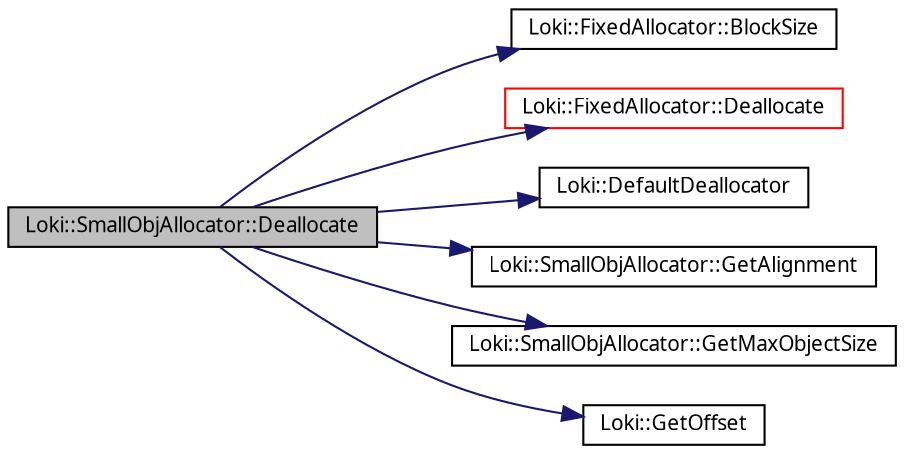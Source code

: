 digraph G
{
  bgcolor="transparent";
  edge [fontname="FreeSans.ttf",fontsize=10,labelfontname="FreeSans.ttf",labelfontsize=10];
  node [fontname="FreeSans.ttf",fontsize=10,shape=record];
  rankdir=LR;
  Node1 [label="Loki::SmallObjAllocator::Deallocate",height=0.2,width=0.4,color="black", fillcolor="grey75", style="filled" fontcolor="black"];
  Node1 -> Node2 [color="midnightblue",fontsize=10,style="solid",fontname="FreeSans.ttf"];
  Node2 [label="Loki::FixedAllocator::BlockSize",height=0.2,width=0.4,color="black",URL="$a00133.html#0a54a24faf387a24dbfb17ab957010c8"];
  Node1 -> Node3 [color="midnightblue",fontsize=10,style="solid",fontname="FreeSans.ttf"];
  Node3 [label="Loki::FixedAllocator::Deallocate",height=0.2,width=0.4,color="red",URL="$a00133.html#49ab7ca3364fe05f2d7d91248ee5d0e3"];
  Node1 -> Node4 [color="midnightblue",fontsize=10,style="solid",fontname="FreeSans.ttf"];
  Node4 [label="Loki::DefaultDeallocator",height=0.2,width=0.4,color="black",URL="$a00633.html#g1d24bf776342ace8f2004e3a173f6cb3"];
  Node1 -> Node5 [color="midnightblue",fontsize=10,style="solid",fontname="FreeSans.ttf"];
  Node5 [label="Loki::SmallObjAllocator::GetAlignment",height=0.2,width=0.4,color="black",URL="$a00524.html#2af86d8e6bdfe16047d2e586ec34b3b7"];
  Node1 -> Node6 [color="midnightblue",fontsize=10,style="solid",fontname="FreeSans.ttf"];
  Node6 [label="Loki::SmallObjAllocator::GetMaxObjectSize",height=0.2,width=0.4,color="black",URL="$a00524.html#2d8f61afdfa600b9aacf7178aa167d93"];
  Node1 -> Node7 [color="midnightblue",fontsize=10,style="solid",fontname="FreeSans.ttf"];
  Node7 [label="Loki::GetOffset",height=0.2,width=0.4,color="black",URL="$a00633.html#g2f0821e243f812a3ae2abfaea51895e8"];
}
